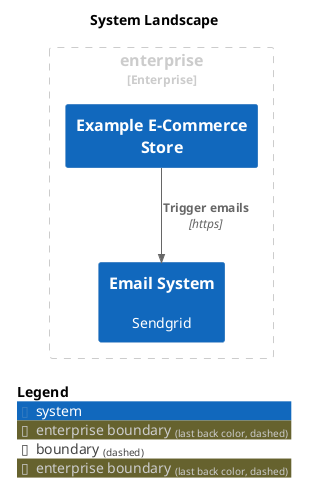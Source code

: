 @startuml
set separator none
title System Landscape

top to bottom direction

!include <C4/C4>
!include <C4/C4_Context>

AddBoundaryTag("enterprise", $borderColor="#cccccc", $fontColor="#cccccc", $borderStyle="dashed")
Boundary(group_1, "enterprise", $tags="enterprise") {
  System(EmailSystem, "Email System", $descr="Sendgrid", $tags="", $link="")
  System(ExampleECommerceStore, "Example E-Commerce Store", $descr="", $tags="", $link="")
}


Rel(ExampleECommerceStore, EmailSystem, "Trigger emails", $techn="https", $tags="", $link="")

SHOW_LEGEND(true)
@enduml